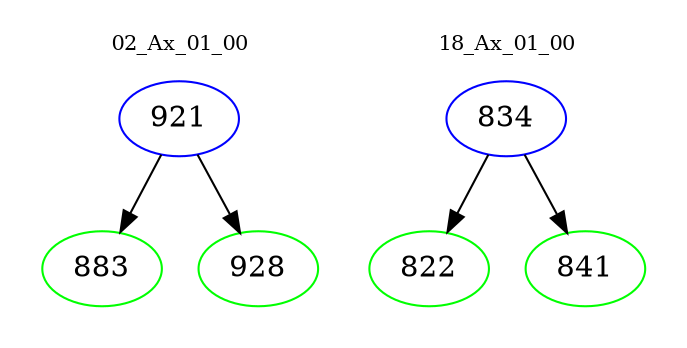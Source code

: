 digraph{
subgraph cluster_0 {
color = white
label = "02_Ax_01_00";
fontsize=10;
T0_921 [label="921", color="blue"]
T0_921 -> T0_883 [color="black"]
T0_883 [label="883", color="green"]
T0_921 -> T0_928 [color="black"]
T0_928 [label="928", color="green"]
}
subgraph cluster_1 {
color = white
label = "18_Ax_01_00";
fontsize=10;
T1_834 [label="834", color="blue"]
T1_834 -> T1_822 [color="black"]
T1_822 [label="822", color="green"]
T1_834 -> T1_841 [color="black"]
T1_841 [label="841", color="green"]
}
}
